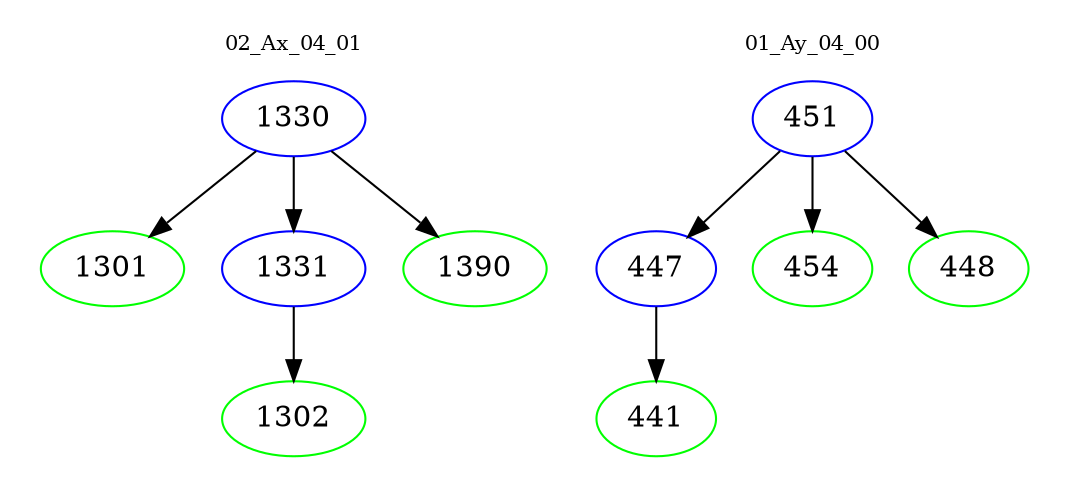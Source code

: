 digraph{
subgraph cluster_0 {
color = white
label = "02_Ax_04_01";
fontsize=10;
T0_1330 [label="1330", color="blue"]
T0_1330 -> T0_1301 [color="black"]
T0_1301 [label="1301", color="green"]
T0_1330 -> T0_1331 [color="black"]
T0_1331 [label="1331", color="blue"]
T0_1331 -> T0_1302 [color="black"]
T0_1302 [label="1302", color="green"]
T0_1330 -> T0_1390 [color="black"]
T0_1390 [label="1390", color="green"]
}
subgraph cluster_1 {
color = white
label = "01_Ay_04_00";
fontsize=10;
T1_451 [label="451", color="blue"]
T1_451 -> T1_447 [color="black"]
T1_447 [label="447", color="blue"]
T1_447 -> T1_441 [color="black"]
T1_441 [label="441", color="green"]
T1_451 -> T1_454 [color="black"]
T1_454 [label="454", color="green"]
T1_451 -> T1_448 [color="black"]
T1_448 [label="448", color="green"]
}
}
